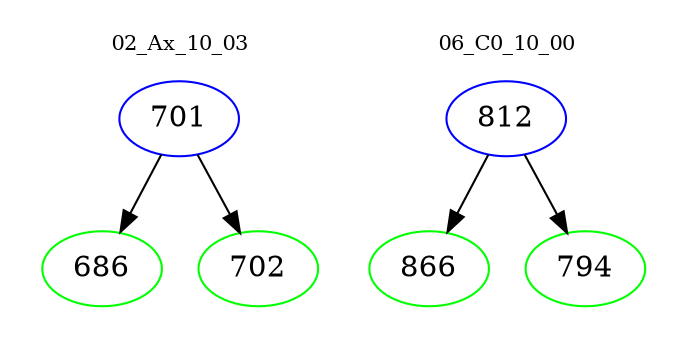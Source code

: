 digraph{
subgraph cluster_0 {
color = white
label = "02_Ax_10_03";
fontsize=10;
T0_701 [label="701", color="blue"]
T0_701 -> T0_686 [color="black"]
T0_686 [label="686", color="green"]
T0_701 -> T0_702 [color="black"]
T0_702 [label="702", color="green"]
}
subgraph cluster_1 {
color = white
label = "06_C0_10_00";
fontsize=10;
T1_812 [label="812", color="blue"]
T1_812 -> T1_866 [color="black"]
T1_866 [label="866", color="green"]
T1_812 -> T1_794 [color="black"]
T1_794 [label="794", color="green"]
}
}
